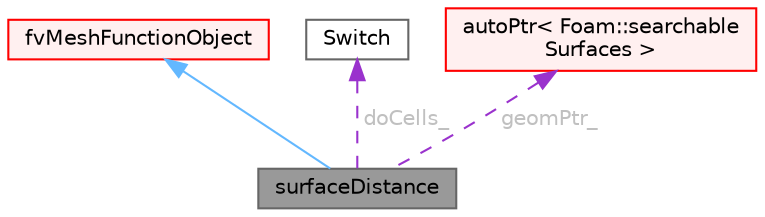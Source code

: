 digraph "surfaceDistance"
{
 // LATEX_PDF_SIZE
  bgcolor="transparent";
  edge [fontname=Helvetica,fontsize=10,labelfontname=Helvetica,labelfontsize=10];
  node [fontname=Helvetica,fontsize=10,shape=box,height=0.2,width=0.4];
  Node1 [id="Node000001",label="surfaceDistance",height=0.2,width=0.4,color="gray40", fillcolor="grey60", style="filled", fontcolor="black",tooltip="Computes the distance to the nearest surface from a given geometry."];
  Node2 -> Node1 [id="edge1_Node000001_Node000002",dir="back",color="steelblue1",style="solid",tooltip=" "];
  Node2 [id="Node000002",label="fvMeshFunctionObject",height=0.2,width=0.4,color="red", fillcolor="#FFF0F0", style="filled",URL="$classFoam_1_1functionObjects_1_1fvMeshFunctionObject.html",tooltip="Specialization of Foam::functionObject for an Foam::fvMesh, providing a reference to the Foam::fvMesh..."];
  Node76 -> Node1 [id="edge2_Node000001_Node000076",dir="back",color="darkorchid3",style="dashed",tooltip=" ",label=" doCells_",fontcolor="grey" ];
  Node76 [id="Node000076",label="Switch",height=0.2,width=0.4,color="gray40", fillcolor="white", style="filled",URL="$classFoam_1_1Switch.html",tooltip="A simple wrapper around bool so that it can be read as a word: true/false, on/off,..."];
  Node77 -> Node1 [id="edge3_Node000001_Node000077",dir="back",color="darkorchid3",style="dashed",tooltip=" ",label=" geomPtr_",fontcolor="grey" ];
  Node77 [id="Node000077",label="autoPtr\< Foam::searchable\lSurfaces \>",height=0.2,width=0.4,color="red", fillcolor="#FFF0F0", style="filled",URL="$classFoam_1_1autoPtr.html",tooltip=" "];
}
